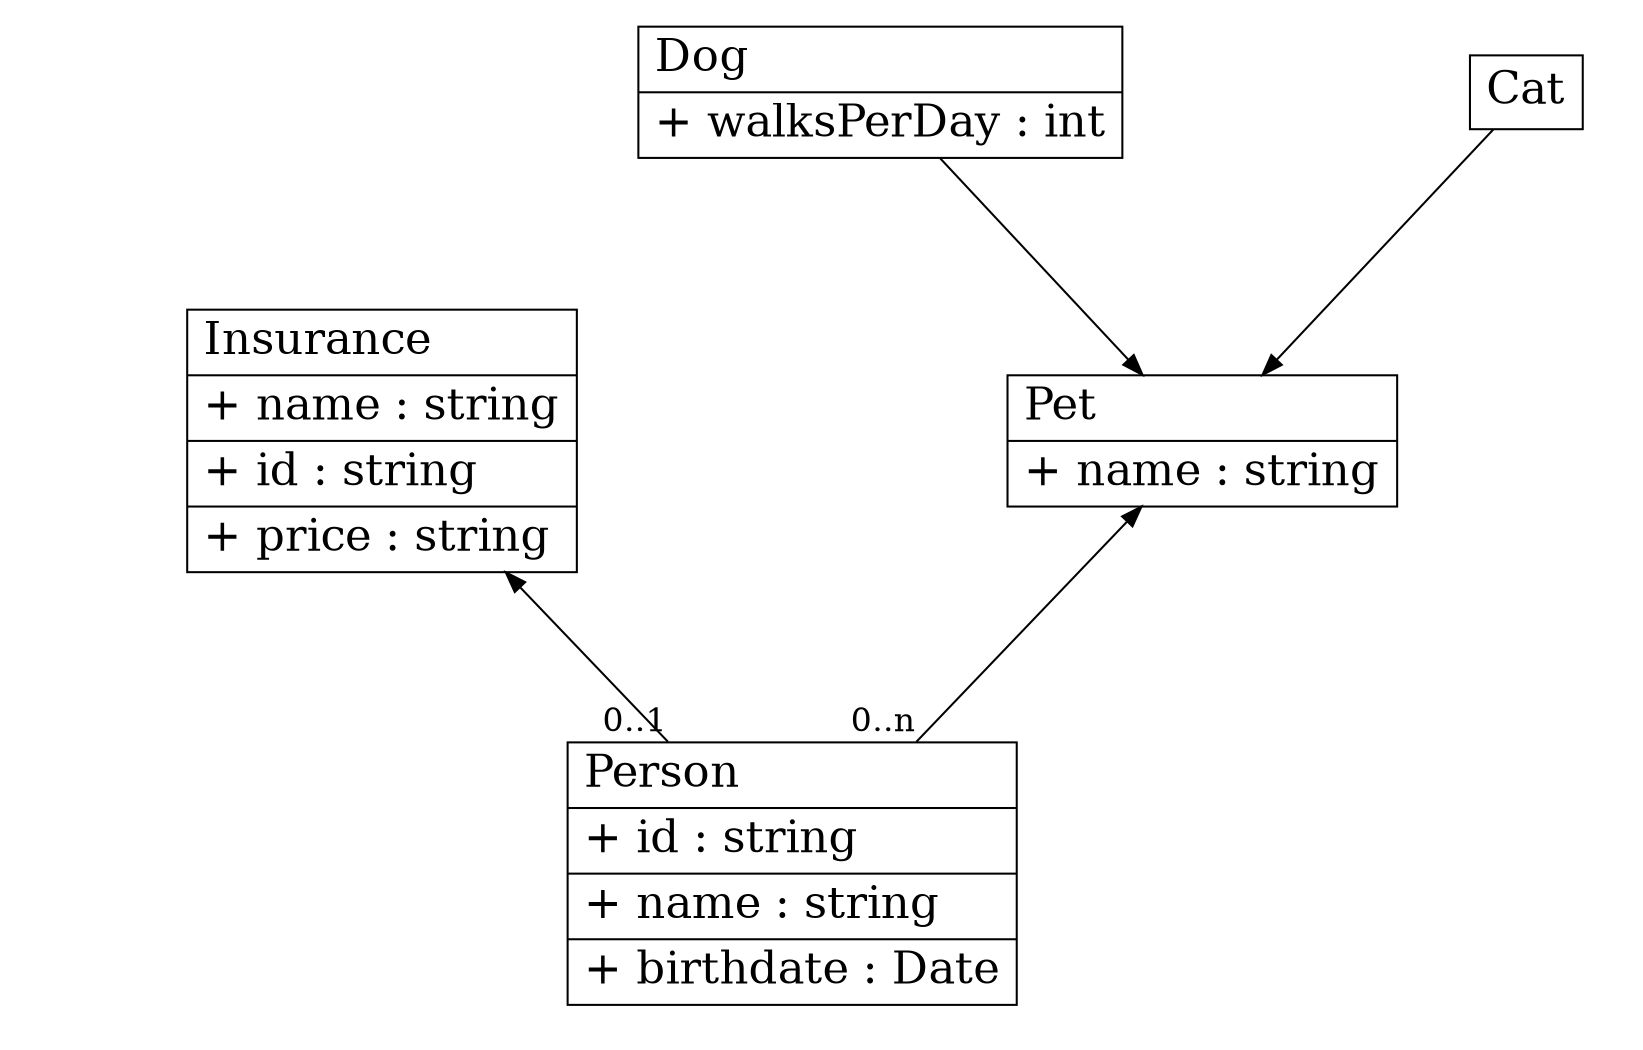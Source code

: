digraph G {
	rankdir=BT;
        fontname = "Bitstream Vera Sans";
       
size="11,7";
ratio=fill;

        node [
                shape = "record";
 fontsize = 22	;
        ]

        edge [
         fontsize = 16	;]

        Person [
                label = "{Person\l|+ id : string\l|+ name : string\l|+ birthdate : Date\l}",id=Person
        ]
        Insurance [
                label = "{Insurance\l|+ name : string\l|+ id : string\l|+ price : string\l}",id=Insurance
            ]
        Pet [
                label = "{Pet\l|+ name : string\l}",id=Pet
            ]
        Dog [
                label = "{Dog\l|+ walksPerDay : int\l}",id=Dog
            ]
       Cat [
                label = "{Cat\l}",id=Cat
            ]

	    

		Person -> Insurance [taillabel="0..1"];
		Person -> Pet [taillabel="0..n"];
		Pet -> Dog [dir=back];
		Pet -> Cat [dir=back];
}
